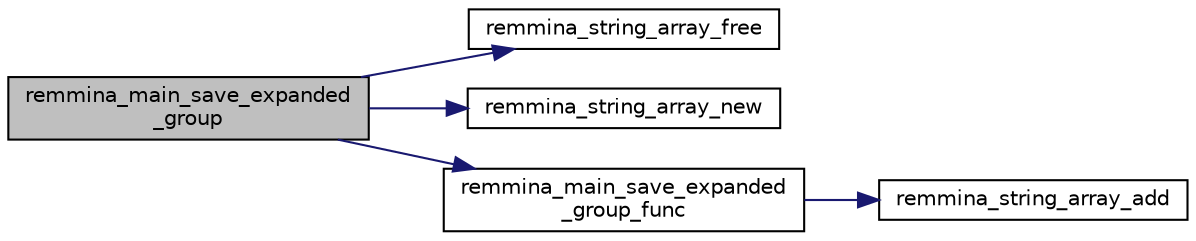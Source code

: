 digraph "remmina_main_save_expanded_group"
{
  edge [fontname="Helvetica",fontsize="10",labelfontname="Helvetica",labelfontsize="10"];
  node [fontname="Helvetica",fontsize="10",shape=record];
  rankdir="LR";
  Node5903 [label="remmina_main_save_expanded\l_group",height=0.2,width=0.4,color="black", fillcolor="grey75", style="filled", fontcolor="black"];
  Node5903 -> Node5904 [color="midnightblue",fontsize="10",style="solid",fontname="Helvetica"];
  Node5904 [label="remmina_string_array_free",height=0.2,width=0.4,color="black", fillcolor="white", style="filled",URL="$remmina__string__array_8c.html#a8ab78913d299df665a408a8a5ec51bbe"];
  Node5903 -> Node5905 [color="midnightblue",fontsize="10",style="solid",fontname="Helvetica"];
  Node5905 [label="remmina_string_array_new",height=0.2,width=0.4,color="black", fillcolor="white", style="filled",URL="$remmina__string__array_8c.html#aff90e964c6541b1af02adf7ea39e6e02"];
  Node5903 -> Node5906 [color="midnightblue",fontsize="10",style="solid",fontname="Helvetica"];
  Node5906 [label="remmina_main_save_expanded\l_group_func",height=0.2,width=0.4,color="black", fillcolor="white", style="filled",URL="$remmina__main_8c.html#a51880fc109db6457a5d0fc543c2deaf2"];
  Node5906 -> Node5907 [color="midnightblue",fontsize="10",style="solid",fontname="Helvetica"];
  Node5907 [label="remmina_string_array_add",height=0.2,width=0.4,color="black", fillcolor="white", style="filled",URL="$remmina__string__array_8c.html#a2aaacca7db4b86f836486cfb559398f0"];
}
